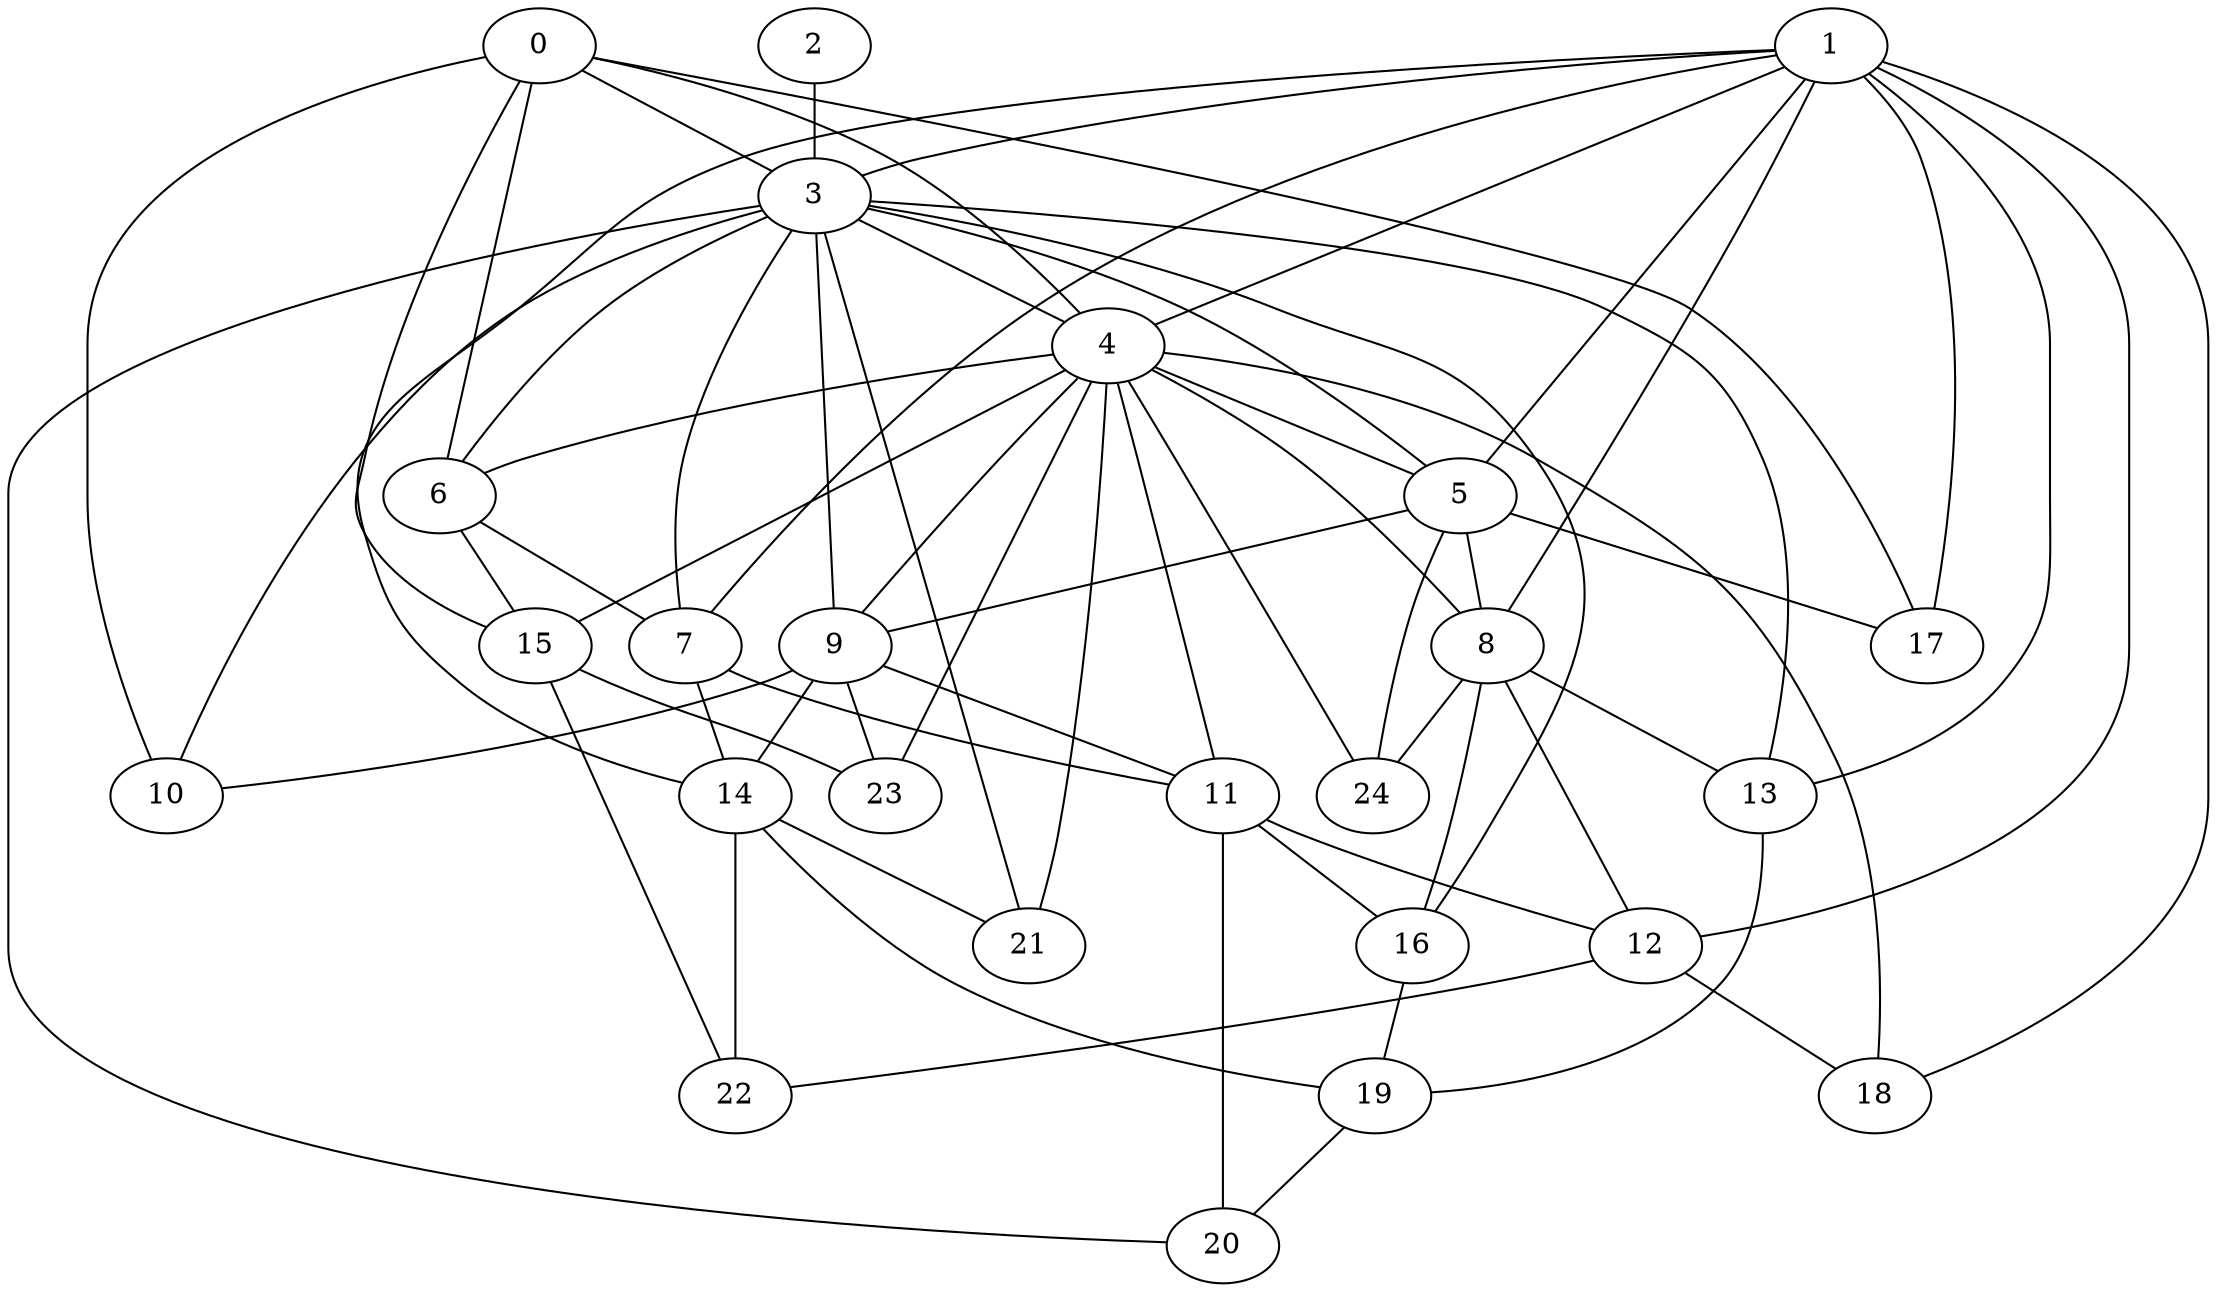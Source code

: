strict graph "barabasi_albert_graph(25,3)" {
0;
1;
2;
3;
4;
5;
6;
7;
8;
9;
10;
11;
12;
13;
14;
15;
16;
17;
18;
19;
20;
21;
22;
23;
24;
0 -- 3  [is_available=True, prob="0.826161762446"];
0 -- 4  [is_available=True, prob="0.755074557631"];
0 -- 6  [is_available=True, prob="0.660327773516"];
0 -- 10  [is_available=True, prob="0.337853693611"];
0 -- 15  [is_available=True, prob="0.52295117614"];
0 -- 17  [is_available=True, prob="0.236101632655"];
1 -- 3  [is_available=True, prob="1.0"];
1 -- 4  [is_available=True, prob="0.0363409808114"];
1 -- 5  [is_available=True, prob="1.0"];
1 -- 7  [is_available=True, prob="0.50193846727"];
1 -- 8  [is_available=True, prob="0.686658640745"];
1 -- 12  [is_available=True, prob="1.0"];
1 -- 13  [is_available=True, prob="1.0"];
1 -- 14  [is_available=True, prob="0.761275840011"];
1 -- 17  [is_available=True, prob="0.385839507755"];
1 -- 18  [is_available=True, prob="0.62401920278"];
2 -- 3  [is_available=True, prob="0.833575108525"];
3 -- 4  [is_available=True, prob="0.797026019227"];
3 -- 5  [is_available=True, prob="0.818444471626"];
3 -- 6  [is_available=True, prob="1.0"];
3 -- 7  [is_available=True, prob="0.374859013356"];
3 -- 9  [is_available=True, prob="0.910817314369"];
3 -- 10  [is_available=True, prob="1.0"];
3 -- 13  [is_available=True, prob="1.0"];
3 -- 16  [is_available=True, prob="0.900782965381"];
3 -- 20  [is_available=True, prob="0.240903507853"];
3 -- 21  [is_available=True, prob="0.935503018293"];
4 -- 5  [is_available=True, prob="0.947265875235"];
4 -- 6  [is_available=True, prob="1.0"];
4 -- 8  [is_available=True, prob="0.554067213712"];
4 -- 9  [is_available=True, prob="1.0"];
4 -- 11  [is_available=True, prob="0.622340997397"];
4 -- 15  [is_available=True, prob="0.38919973794"];
4 -- 18  [is_available=True, prob="0.653211824494"];
4 -- 21  [is_available=True, prob="0.326308367735"];
4 -- 23  [is_available=True, prob="1.0"];
4 -- 24  [is_available=True, prob="1.0"];
5 -- 8  [is_available=True, prob="1.0"];
5 -- 9  [is_available=True, prob="1.0"];
5 -- 17  [is_available=True, prob="0.879854998499"];
5 -- 24  [is_available=True, prob="0.356588115723"];
6 -- 15  [is_available=True, prob="0.0436235484694"];
6 -- 7  [is_available=True, prob="0.435579145369"];
7 -- 11  [is_available=True, prob="0.45996709309"];
7 -- 14  [is_available=True, prob="0.0802435910131"];
8 -- 12  [is_available=True, prob="1.0"];
8 -- 13  [is_available=True, prob="0.00749438884002"];
8 -- 16  [is_available=True, prob="0.0222141256209"];
8 -- 24  [is_available=True, prob="1.0"];
9 -- 10  [is_available=True, prob="1.0"];
9 -- 11  [is_available=True, prob="0.869619797792"];
9 -- 14  [is_available=True, prob="1.0"];
9 -- 23  [is_available=True, prob="0.925740540615"];
11 -- 12  [is_available=True, prob="0.287141875234"];
11 -- 16  [is_available=True, prob="1.0"];
11 -- 20  [is_available=True, prob="1.0"];
12 -- 18  [is_available=True, prob="1.0"];
12 -- 22  [is_available=True, prob="1.0"];
13 -- 19  [is_available=True, prob="1.0"];
14 -- 19  [is_available=True, prob="0.943558485515"];
14 -- 21  [is_available=True, prob="0.636713248147"];
14 -- 22  [is_available=True, prob="0.0171849779597"];
15 -- 22  [is_available=True, prob="0.487804374706"];
15 -- 23  [is_available=True, prob="1.0"];
16 -- 19  [is_available=True, prob="0.683673467288"];
19 -- 20  [is_available=True, prob="0.234971471226"];
}
